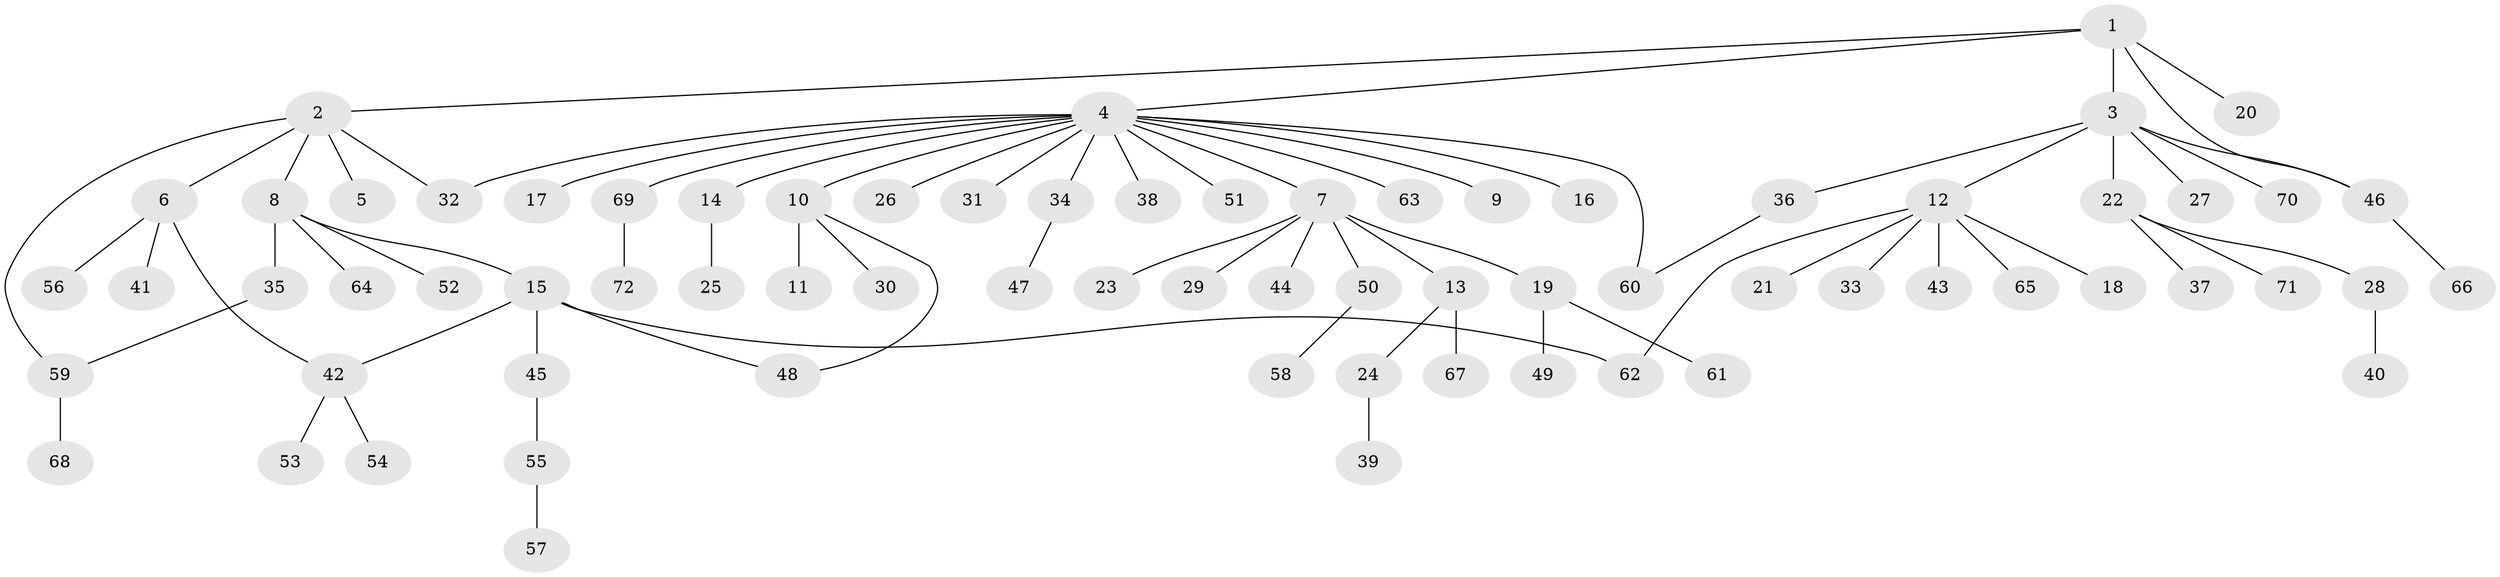 // Generated by graph-tools (version 1.1) at 2025/14/03/09/25 04:14:27]
// undirected, 72 vertices, 78 edges
graph export_dot {
graph [start="1"]
  node [color=gray90,style=filled];
  1;
  2;
  3;
  4;
  5;
  6;
  7;
  8;
  9;
  10;
  11;
  12;
  13;
  14;
  15;
  16;
  17;
  18;
  19;
  20;
  21;
  22;
  23;
  24;
  25;
  26;
  27;
  28;
  29;
  30;
  31;
  32;
  33;
  34;
  35;
  36;
  37;
  38;
  39;
  40;
  41;
  42;
  43;
  44;
  45;
  46;
  47;
  48;
  49;
  50;
  51;
  52;
  53;
  54;
  55;
  56;
  57;
  58;
  59;
  60;
  61;
  62;
  63;
  64;
  65;
  66;
  67;
  68;
  69;
  70;
  71;
  72;
  1 -- 2;
  1 -- 3;
  1 -- 4;
  1 -- 20;
  1 -- 46;
  2 -- 5;
  2 -- 6;
  2 -- 8;
  2 -- 32;
  2 -- 59;
  3 -- 12;
  3 -- 22;
  3 -- 27;
  3 -- 36;
  3 -- 46;
  3 -- 70;
  4 -- 7;
  4 -- 9;
  4 -- 10;
  4 -- 14;
  4 -- 16;
  4 -- 17;
  4 -- 26;
  4 -- 31;
  4 -- 32;
  4 -- 34;
  4 -- 38;
  4 -- 51;
  4 -- 60;
  4 -- 63;
  4 -- 69;
  6 -- 41;
  6 -- 42;
  6 -- 56;
  7 -- 13;
  7 -- 19;
  7 -- 23;
  7 -- 29;
  7 -- 44;
  7 -- 50;
  8 -- 15;
  8 -- 35;
  8 -- 52;
  8 -- 64;
  10 -- 11;
  10 -- 30;
  10 -- 48;
  12 -- 18;
  12 -- 21;
  12 -- 33;
  12 -- 43;
  12 -- 62;
  12 -- 65;
  13 -- 24;
  13 -- 67;
  14 -- 25;
  15 -- 42;
  15 -- 45;
  15 -- 48;
  15 -- 62;
  19 -- 49;
  19 -- 61;
  22 -- 28;
  22 -- 37;
  22 -- 71;
  24 -- 39;
  28 -- 40;
  34 -- 47;
  35 -- 59;
  36 -- 60;
  42 -- 53;
  42 -- 54;
  45 -- 55;
  46 -- 66;
  50 -- 58;
  55 -- 57;
  59 -- 68;
  69 -- 72;
}
